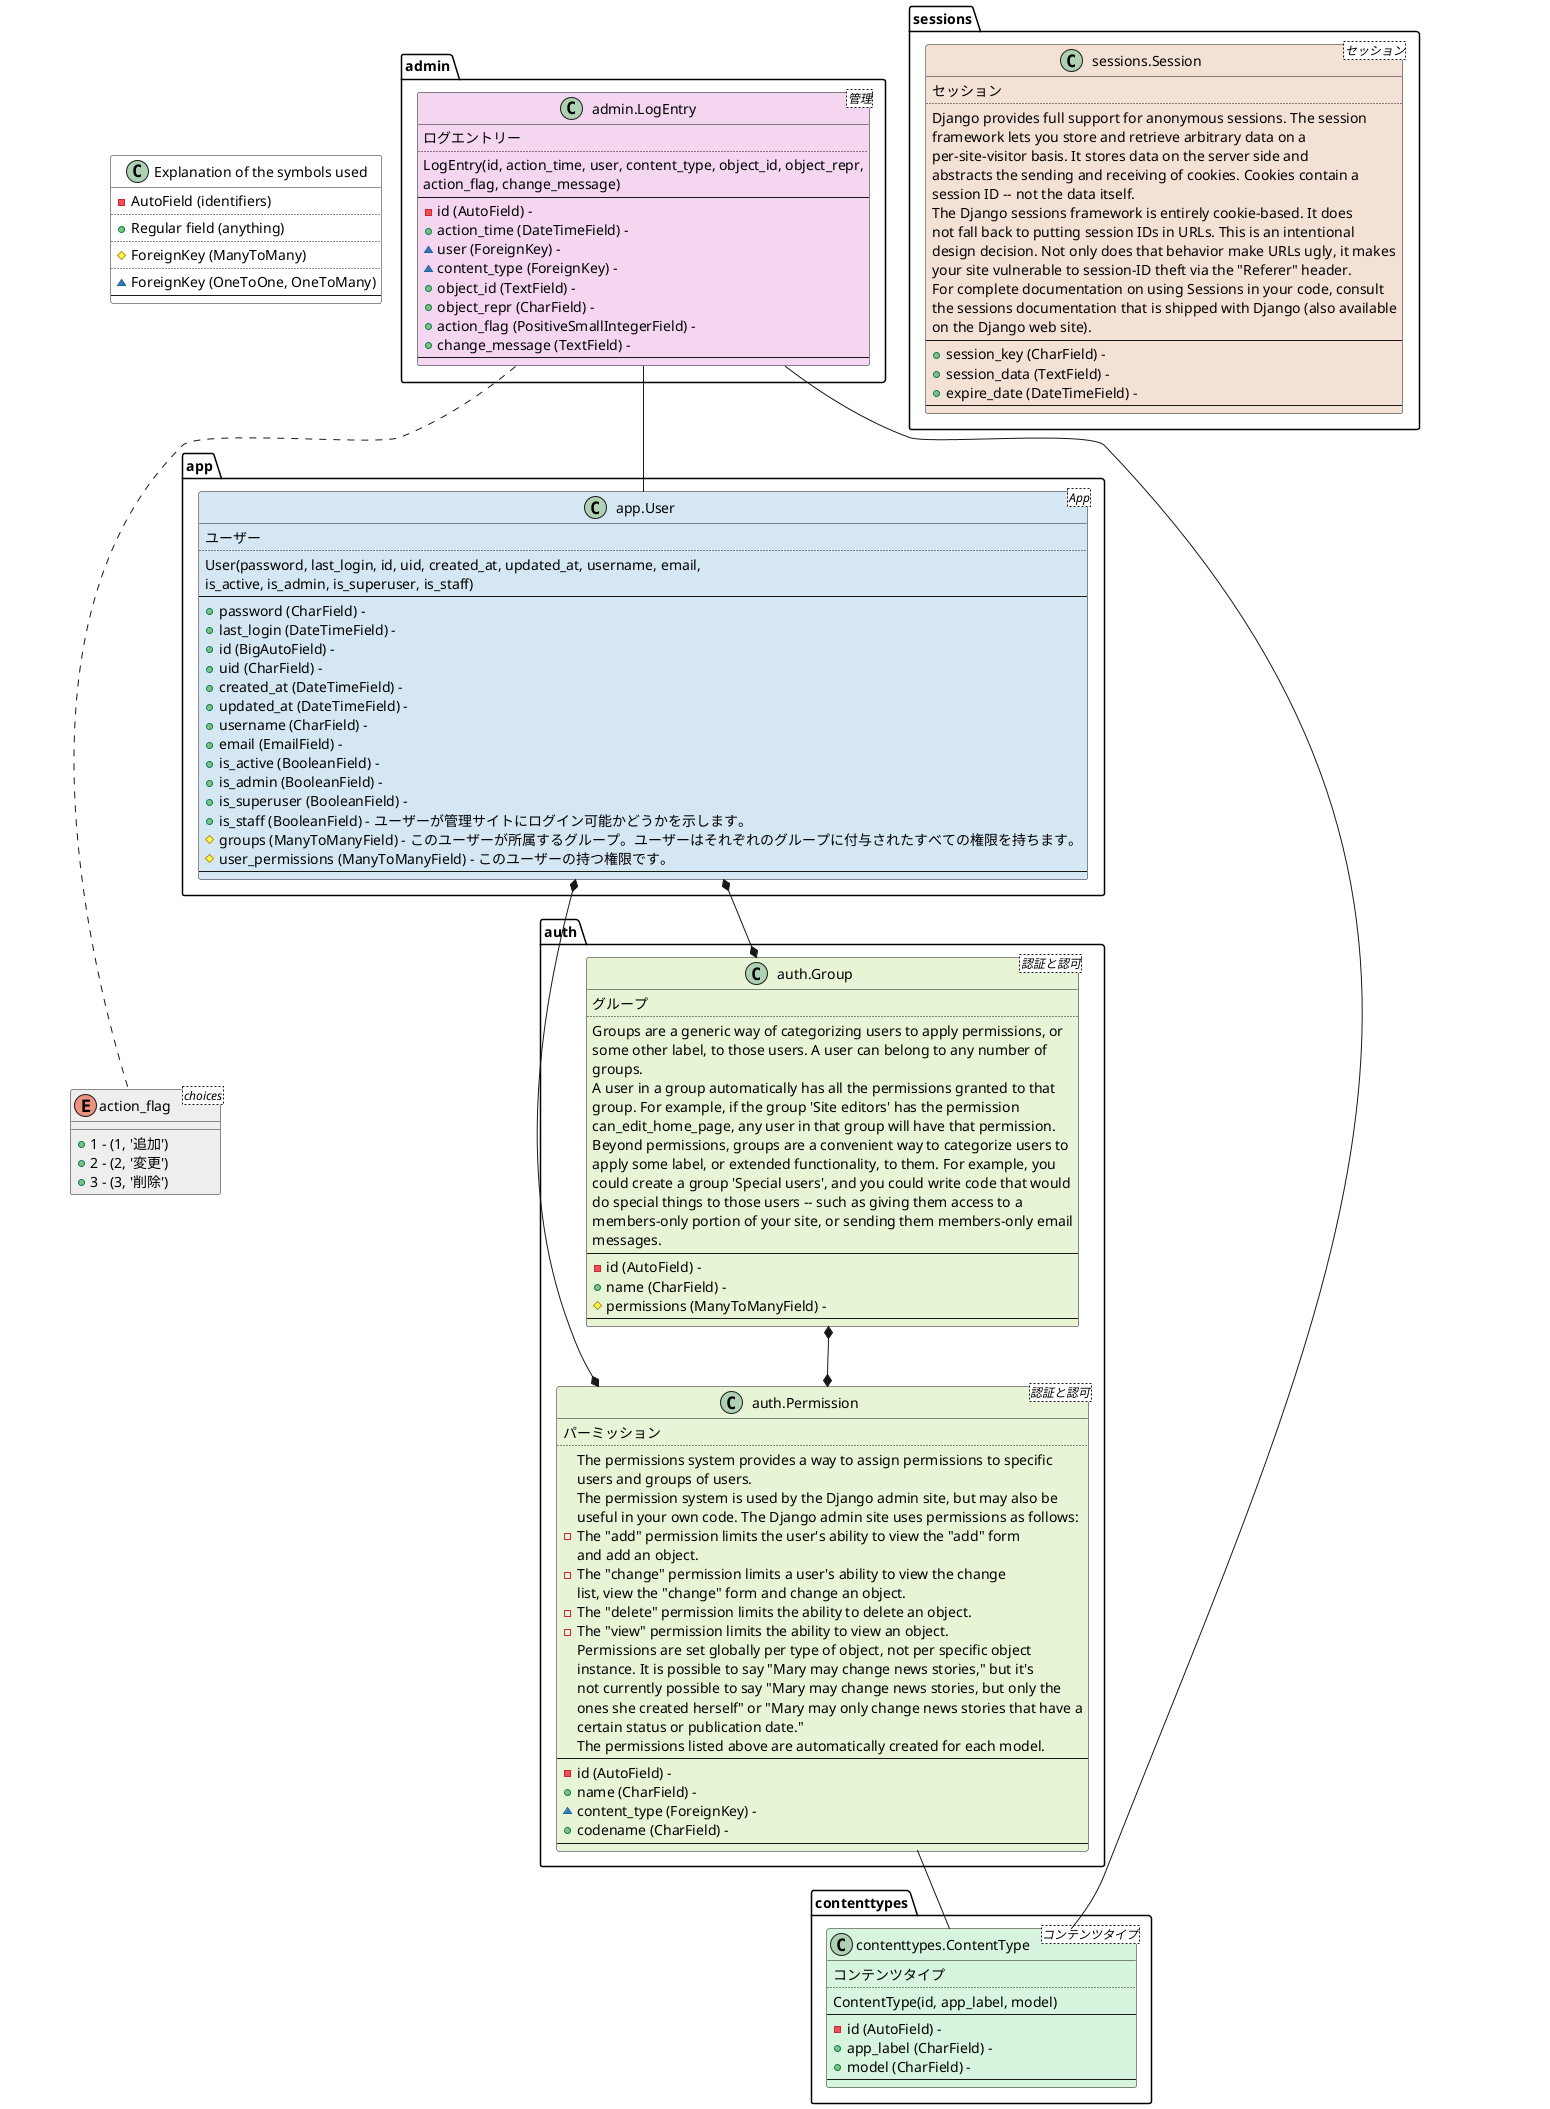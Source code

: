 @startuml 

    class "Explanation of the symbols used" as DESCRIPTION #FFF {
    - AutoField (identifiers)
    ..
    + Regular field (anything)
    ..
    # ForeignKey (ManyToMany)
    ..
    ~ ForeignKey (OneToOne, OneToMany)
    --
}


class "admin.LogEntry <管理>" as admin.LogEntry #f4d6f1 {
    ログエントリー
    ..
    LogEntry(id, action_time, user, content_type, object_id, object_repr,
action_flag, change_message)
    --
    - id (AutoField) - 
    + action_time (DateTimeField) - 
    ~ user (ForeignKey) - 
    ~ content_type (ForeignKey) - 
    + object_id (TextField) - 
    + object_repr (CharField) - 
    + action_flag (PositiveSmallIntegerField) - 
    + change_message (TextField) - 
    --
}
admin.LogEntry -- app.User
admin.LogEntry -- contenttypes.ContentType
admin.LogEntry .-- action_flag


class "auth.Permission <認証と認可>" as auth.Permission #e8f4d6 {
    パーミッション
    ..
    The permissions system provides a way to assign permissions to specific
    users and groups of users.
    The permission system is used by the Django admin site, but may also be
    useful in your own code. The Django admin site uses permissions as follows:
        - The "add" permission limits the user's ability to view the "add" form
          and add an object.
        - The "change" permission limits a user's ability to view the change
          list, view the "change" form and change an object.
        - The "delete" permission limits the ability to delete an object.
        - The "view" permission limits the ability to view an object.
    Permissions are set globally per type of object, not per specific object
    instance. It is possible to say "Mary may change news stories," but it's
    not currently possible to say "Mary may change news stories, but only the
    ones she created herself" or "Mary may only change news stories that have a
    certain status or publication date."
    The permissions listed above are automatically created for each model.
    --
    - id (AutoField) - 
    + name (CharField) - 
    ~ content_type (ForeignKey) - 
    + codename (CharField) - 
    --
}
auth.Permission -- contenttypes.ContentType


class "auth.Group <認証と認可>" as auth.Group #e8f4d6 {
    グループ
    ..
    Groups are a generic way of categorizing users to apply permissions, or
    some other label, to those users. A user can belong to any number of
    groups.
    A user in a group automatically has all the permissions granted to that
    group. For example, if the group 'Site editors' has the permission
    can_edit_home_page, any user in that group will have that permission.
    Beyond permissions, groups are a convenient way to categorize users to
    apply some label, or extended functionality, to them. For example, you
    could create a group 'Special users', and you could write code that would
    do special things to those users -- such as giving them access to a
    members-only portion of your site, or sending them members-only email
    messages.
    --
    - id (AutoField) - 
    + name (CharField) - 
    # permissions (ManyToManyField) - 
    --
}
auth.Group *--* auth.Permission


class "contenttypes.ContentType <コンテンツタイプ>" as contenttypes.ContentType #d6f4de {
    コンテンツタイプ
    ..
    ContentType(id, app_label, model)
    --
    - id (AutoField) - 
    + app_label (CharField) - 
    + model (CharField) - 
    --
}


class "sessions.Session <セッション>" as sessions.Session #f4e1d6 {
    セッション
    ..
    Django provides full support for anonymous sessions. The session
    framework lets you store and retrieve arbitrary data on a
    per-site-visitor basis. It stores data on the server side and
    abstracts the sending and receiving of cookies. Cookies contain a
    session ID -- not the data itself.
    The Django sessions framework is entirely cookie-based. It does
    not fall back to putting session IDs in URLs. This is an intentional
    design decision. Not only does that behavior make URLs ugly, it makes
    your site vulnerable to session-ID theft via the "Referer" header.
    For complete documentation on using Sessions in your code, consult
    the sessions documentation that is shipped with Django (also available
    on the Django web site).
    --
    + session_key (CharField) - 
    + session_data (TextField) - 
    + expire_date (DateTimeField) - 
    --
}


class "app.User <App>" as app.User #d6e7f4 {
    ユーザー
    ..
    User(password, last_login, id, uid, created_at, updated_at, username, email,
is_active, is_admin, is_superuser, is_staff)
    --
    + password (CharField) - 
    + last_login (DateTimeField) - 
    + id (BigAutoField) - 
    + uid (CharField) - 
    + created_at (DateTimeField) - 
    + updated_at (DateTimeField) - 
    + username (CharField) - 
    + email (EmailField) - 
    + is_active (BooleanField) - 
    + is_admin (BooleanField) - 
    + is_superuser (BooleanField) - 
    + is_staff (BooleanField) - ユーザーが管理サイトにログイン可能かどうかを示します。
    # groups (ManyToManyField) - このユーザーが所属するグループ。ユーザーはそれぞれのグループに付与されたすべての権限を持ちます。
    # user_permissions (ManyToManyField) - このユーザーの持つ権限です。
    --
}
app.User *--* auth.Group
app.User *--* auth.Permission


enum "action_flag <choices>" as action_flag #EEE{
    + 1 - (1, '追加')
    + 2 - (2, '変更')
    + 3 - (3, '削除')
}

@enduml
